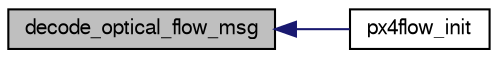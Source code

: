 digraph "decode_optical_flow_msg"
{
  edge [fontname="FreeSans",fontsize="10",labelfontname="FreeSans",labelfontsize="10"];
  node [fontname="FreeSans",fontsize="10",shape=record];
  rankdir="LR";
  Node1 [label="decode_optical_flow_msg",height=0.2,width=0.4,color="black", fillcolor="grey75", style="filled", fontcolor="black"];
  Node1 -> Node2 [dir="back",color="midnightblue",fontsize="10",style="solid",fontname="FreeSans"];
  Node2 [label="px4flow_init",height=0.2,width=0.4,color="black", fillcolor="white", style="filled",URL="$px4flow_8h.html#ac5213e8f7d51bc5a4b9885f77d863f28",tooltip="Initialization function. "];
}
